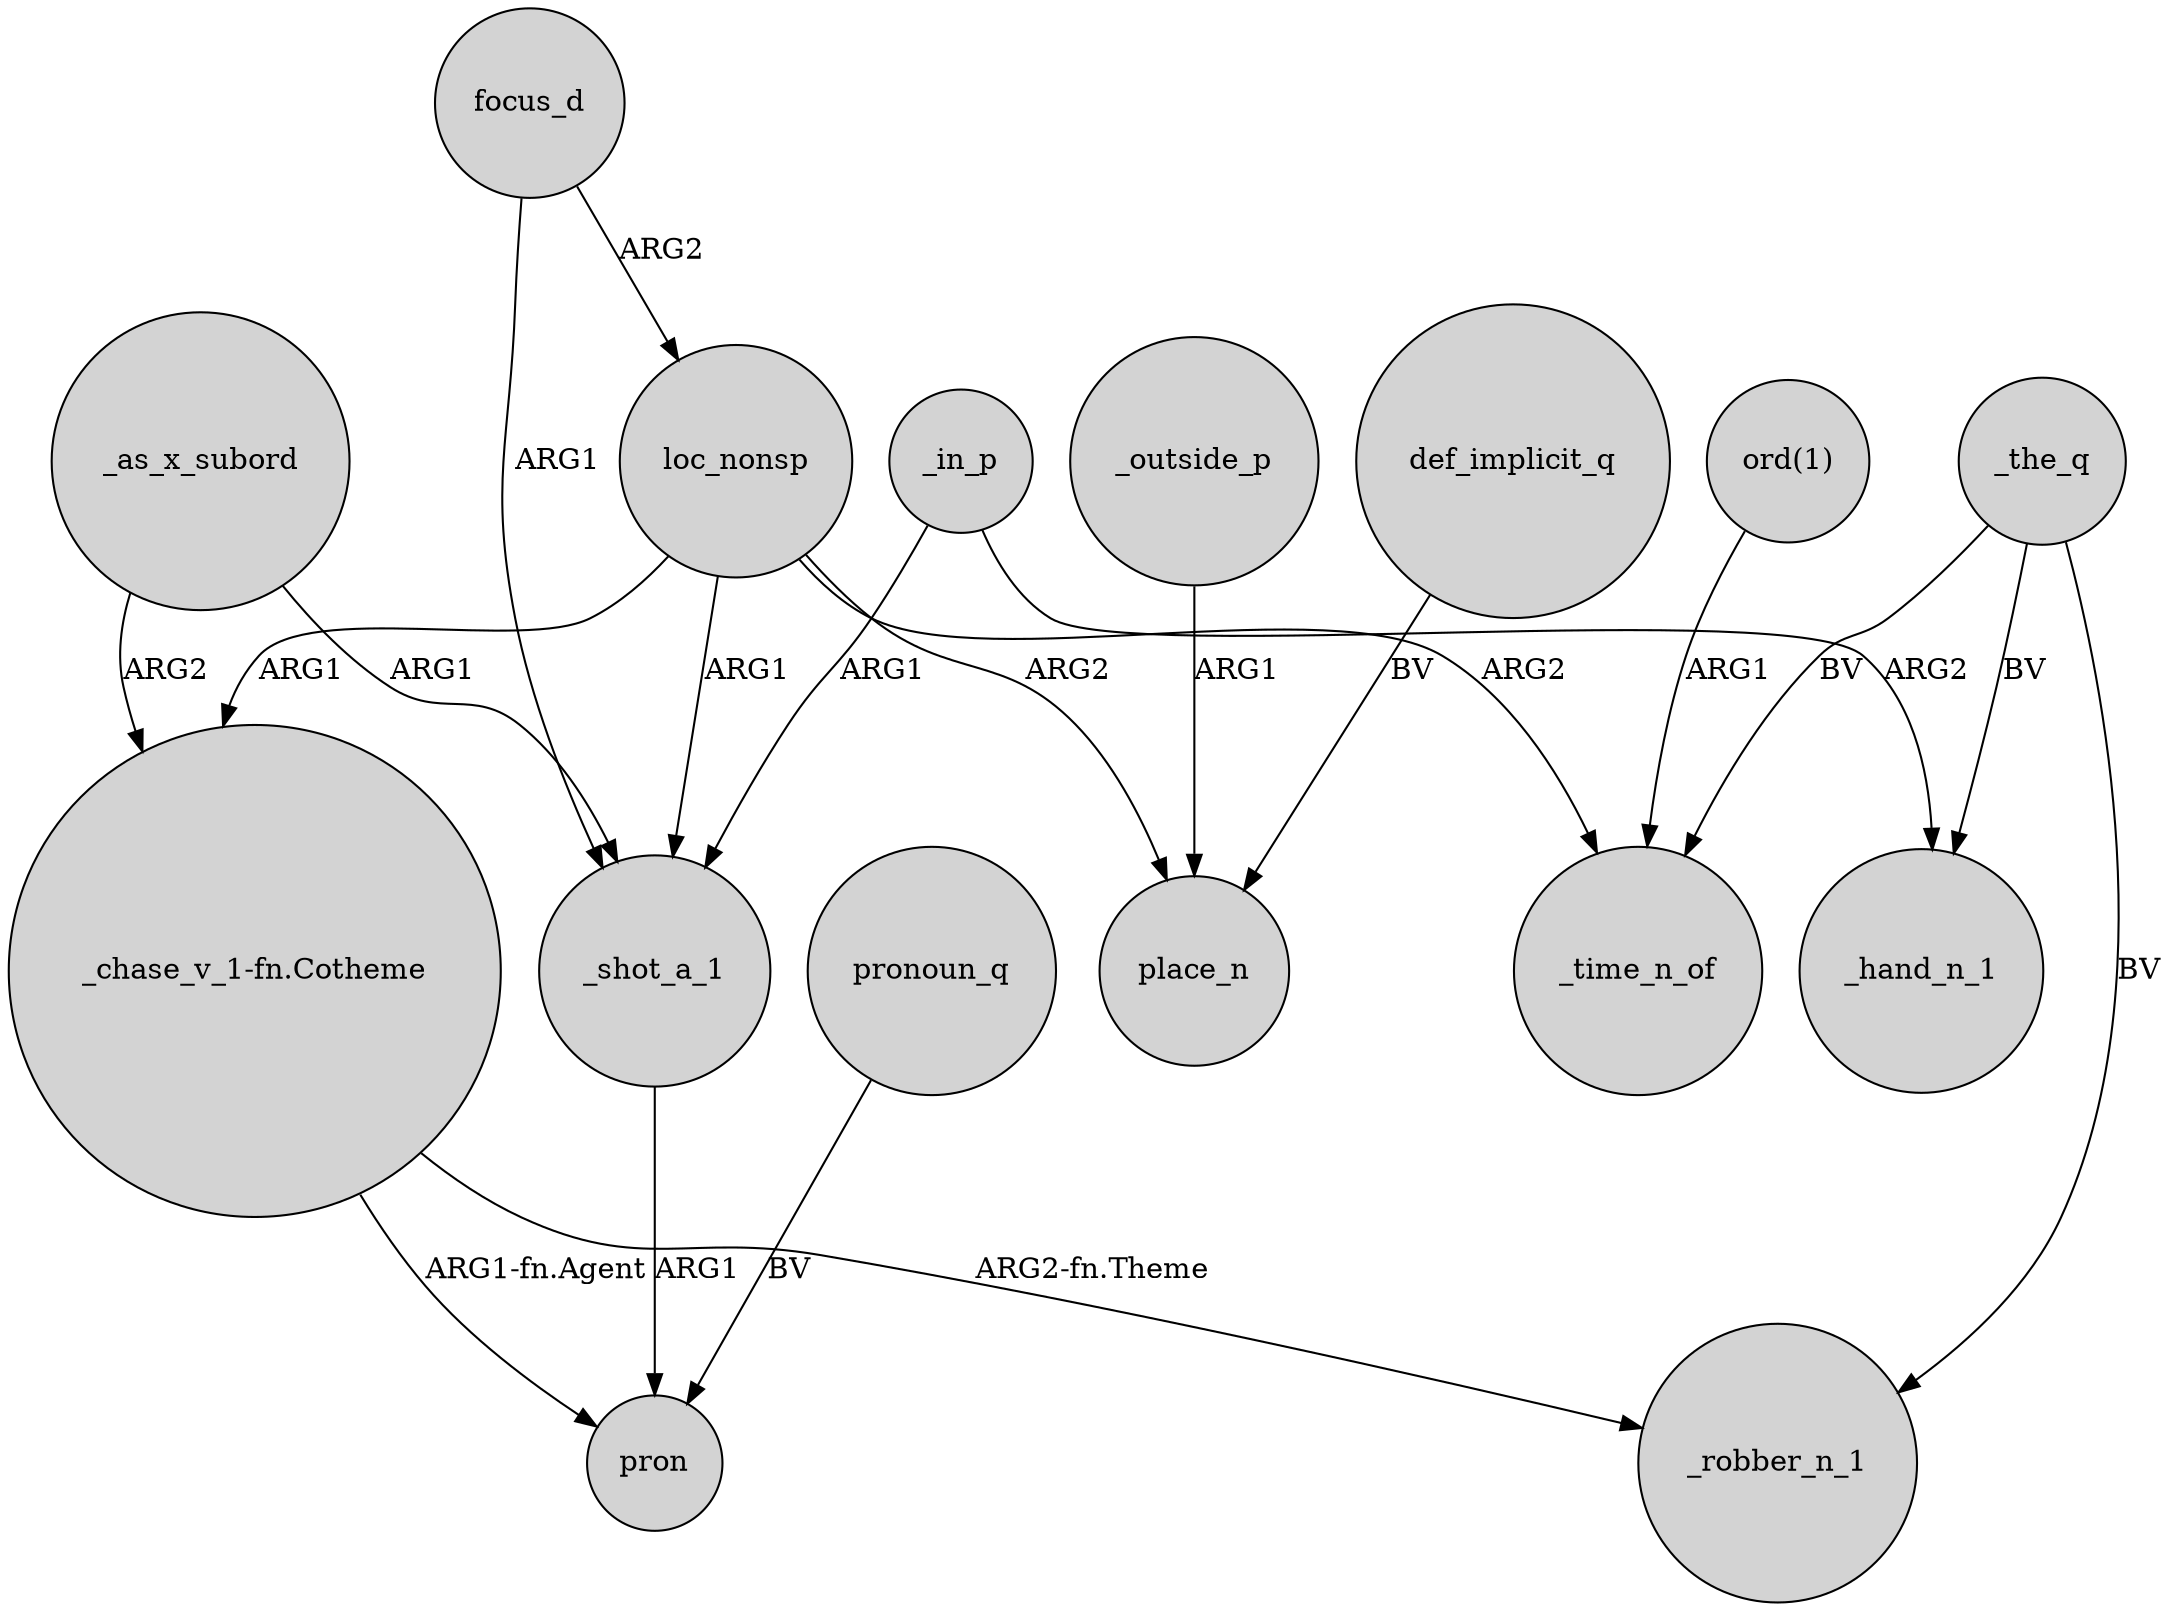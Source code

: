 digraph {
	node [shape=circle style=filled]
	_as_x_subord -> "_chase_v_1-fn.Cotheme" [label=ARG2]
	focus_d -> loc_nonsp [label=ARG2]
	loc_nonsp -> "_chase_v_1-fn.Cotheme" [label=ARG1]
	focus_d -> _shot_a_1 [label=ARG1]
	_in_p -> _hand_n_1 [label=ARG2]
	_outside_p -> place_n [label=ARG1]
	loc_nonsp -> _time_n_of [label=ARG2]
	def_implicit_q -> place_n [label=BV]
	"_chase_v_1-fn.Cotheme" -> pron [label="ARG1-fn.Agent"]
	_in_p -> _shot_a_1 [label=ARG1]
	_the_q -> _hand_n_1 [label=BV]
	_as_x_subord -> _shot_a_1 [label=ARG1]
	pronoun_q -> pron [label=BV]
	_the_q -> _time_n_of [label=BV]
	loc_nonsp -> _shot_a_1 [label=ARG1]
	_the_q -> _robber_n_1 [label=BV]
	loc_nonsp -> place_n [label=ARG2]
	"_chase_v_1-fn.Cotheme" -> _robber_n_1 [label="ARG2-fn.Theme"]
	_shot_a_1 -> pron [label=ARG1]
	"ord(1)" -> _time_n_of [label=ARG1]
}
